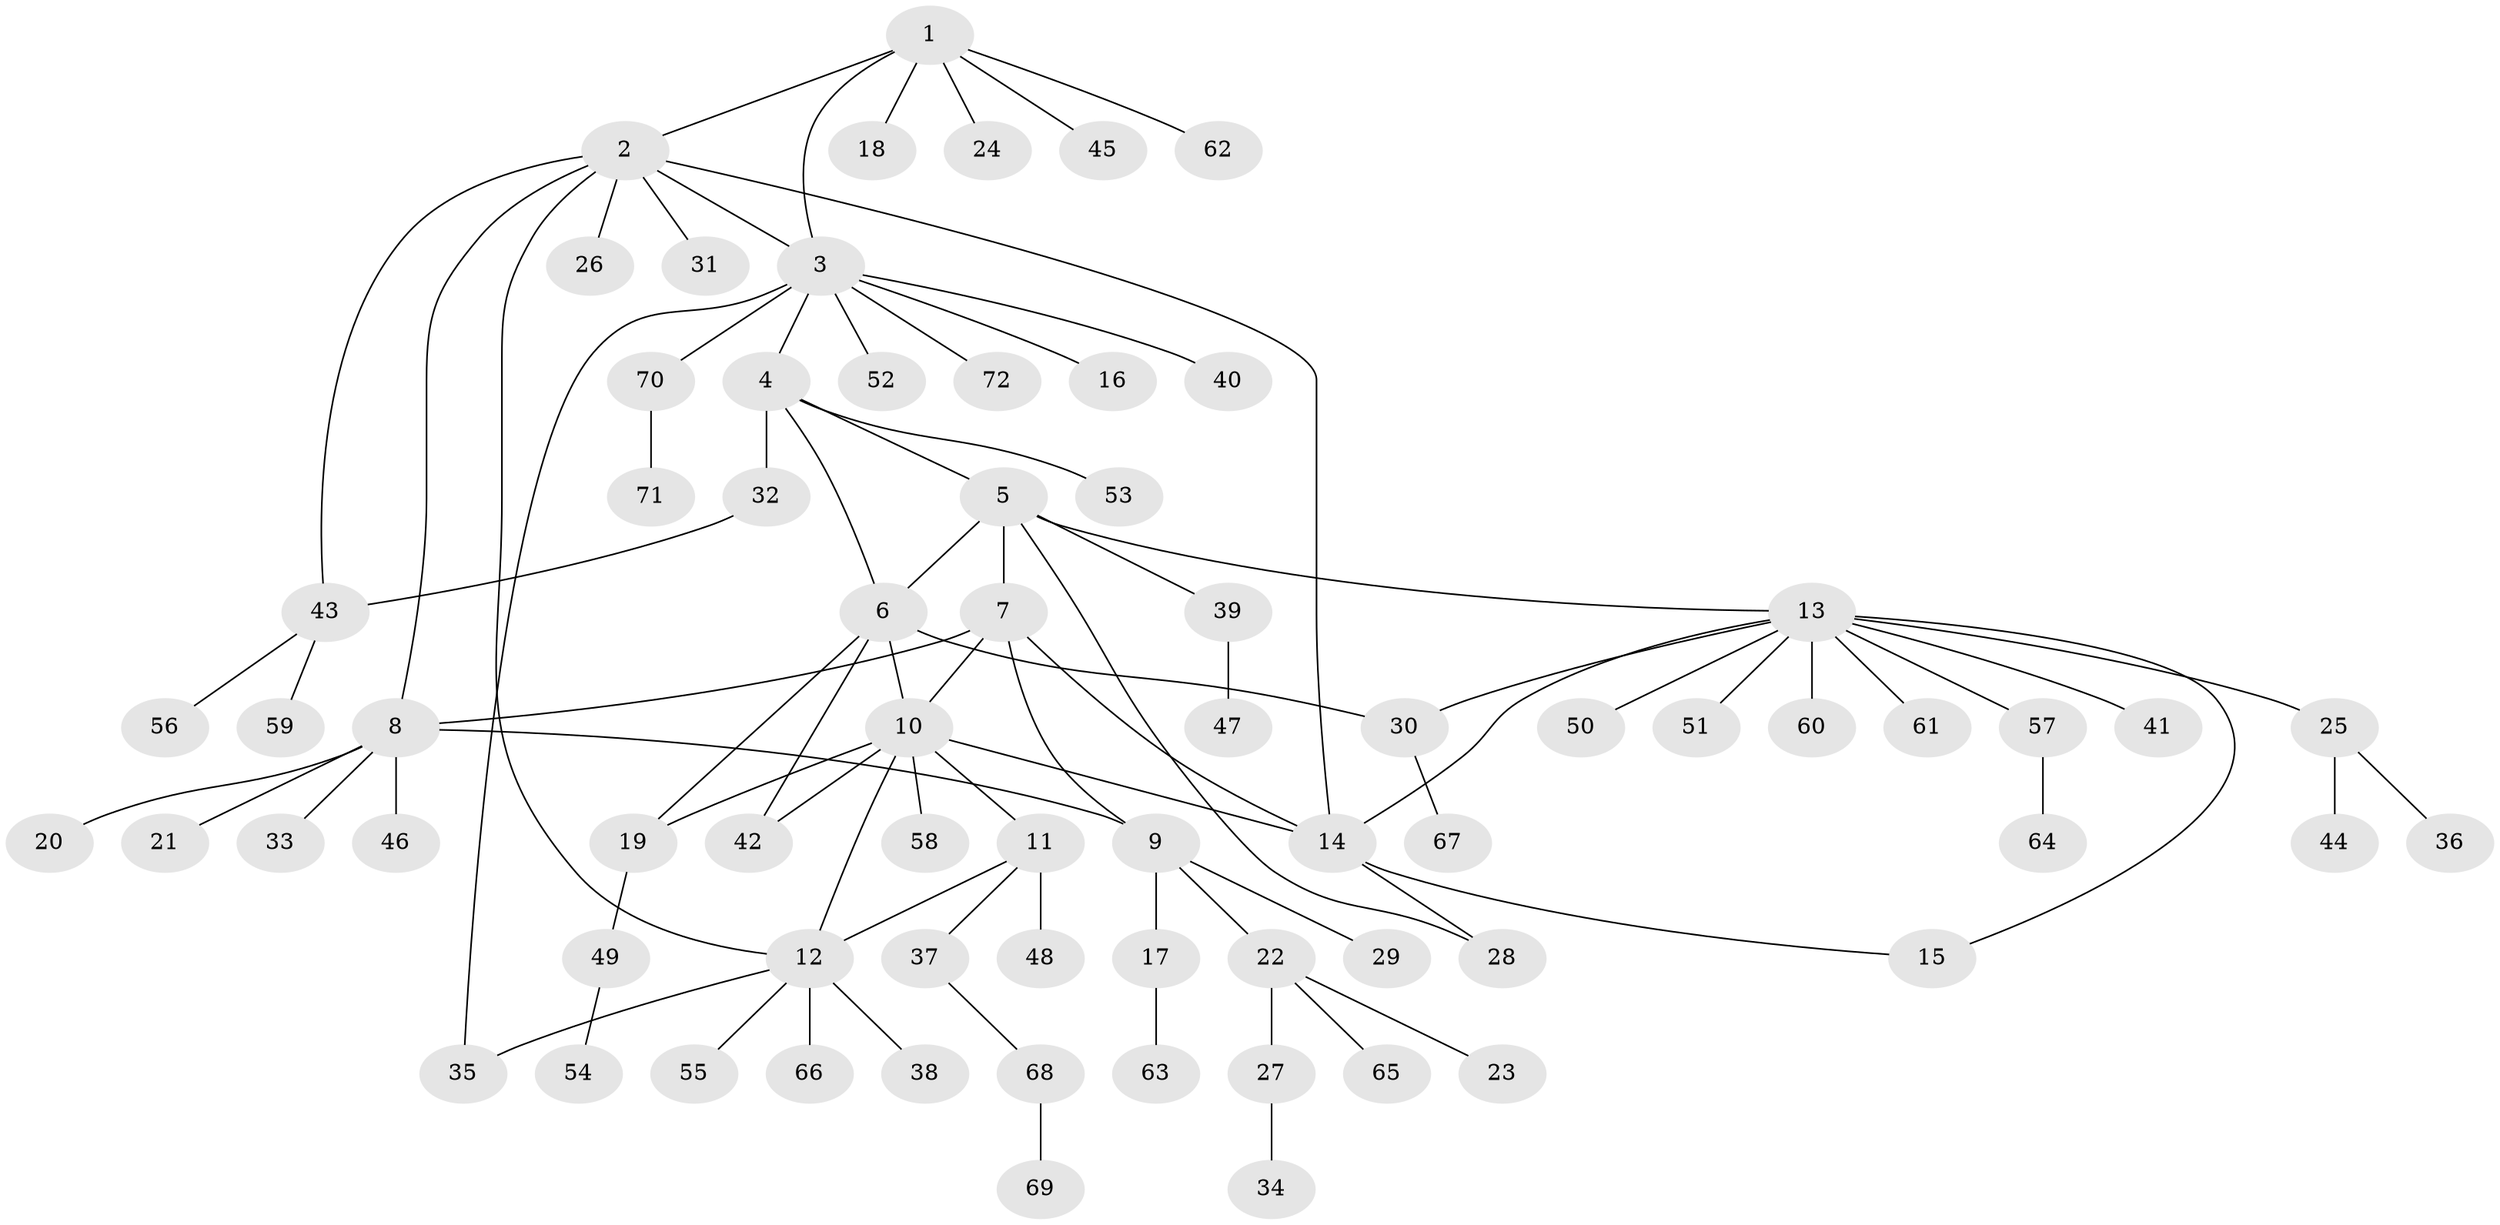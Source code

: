 // Generated by graph-tools (version 1.1) at 2025/37/03/09/25 02:37:25]
// undirected, 72 vertices, 88 edges
graph export_dot {
graph [start="1"]
  node [color=gray90,style=filled];
  1;
  2;
  3;
  4;
  5;
  6;
  7;
  8;
  9;
  10;
  11;
  12;
  13;
  14;
  15;
  16;
  17;
  18;
  19;
  20;
  21;
  22;
  23;
  24;
  25;
  26;
  27;
  28;
  29;
  30;
  31;
  32;
  33;
  34;
  35;
  36;
  37;
  38;
  39;
  40;
  41;
  42;
  43;
  44;
  45;
  46;
  47;
  48;
  49;
  50;
  51;
  52;
  53;
  54;
  55;
  56;
  57;
  58;
  59;
  60;
  61;
  62;
  63;
  64;
  65;
  66;
  67;
  68;
  69;
  70;
  71;
  72;
  1 -- 2;
  1 -- 3;
  1 -- 18;
  1 -- 24;
  1 -- 45;
  1 -- 62;
  2 -- 3;
  2 -- 8;
  2 -- 12;
  2 -- 14;
  2 -- 26;
  2 -- 31;
  2 -- 43;
  3 -- 4;
  3 -- 16;
  3 -- 35;
  3 -- 40;
  3 -- 52;
  3 -- 70;
  3 -- 72;
  4 -- 5;
  4 -- 6;
  4 -- 32;
  4 -- 53;
  5 -- 6;
  5 -- 7;
  5 -- 13;
  5 -- 28;
  5 -- 39;
  6 -- 10;
  6 -- 19;
  6 -- 30;
  6 -- 42;
  7 -- 8;
  7 -- 9;
  7 -- 10;
  7 -- 14;
  8 -- 9;
  8 -- 20;
  8 -- 21;
  8 -- 33;
  8 -- 46;
  9 -- 17;
  9 -- 22;
  9 -- 29;
  10 -- 11;
  10 -- 12;
  10 -- 14;
  10 -- 19;
  10 -- 42;
  10 -- 58;
  11 -- 12;
  11 -- 37;
  11 -- 48;
  12 -- 35;
  12 -- 38;
  12 -- 55;
  12 -- 66;
  13 -- 14;
  13 -- 15;
  13 -- 25;
  13 -- 30;
  13 -- 41;
  13 -- 50;
  13 -- 51;
  13 -- 57;
  13 -- 60;
  13 -- 61;
  14 -- 15;
  14 -- 28;
  17 -- 63;
  19 -- 49;
  22 -- 23;
  22 -- 27;
  22 -- 65;
  25 -- 36;
  25 -- 44;
  27 -- 34;
  30 -- 67;
  32 -- 43;
  37 -- 68;
  39 -- 47;
  43 -- 56;
  43 -- 59;
  49 -- 54;
  57 -- 64;
  68 -- 69;
  70 -- 71;
}
